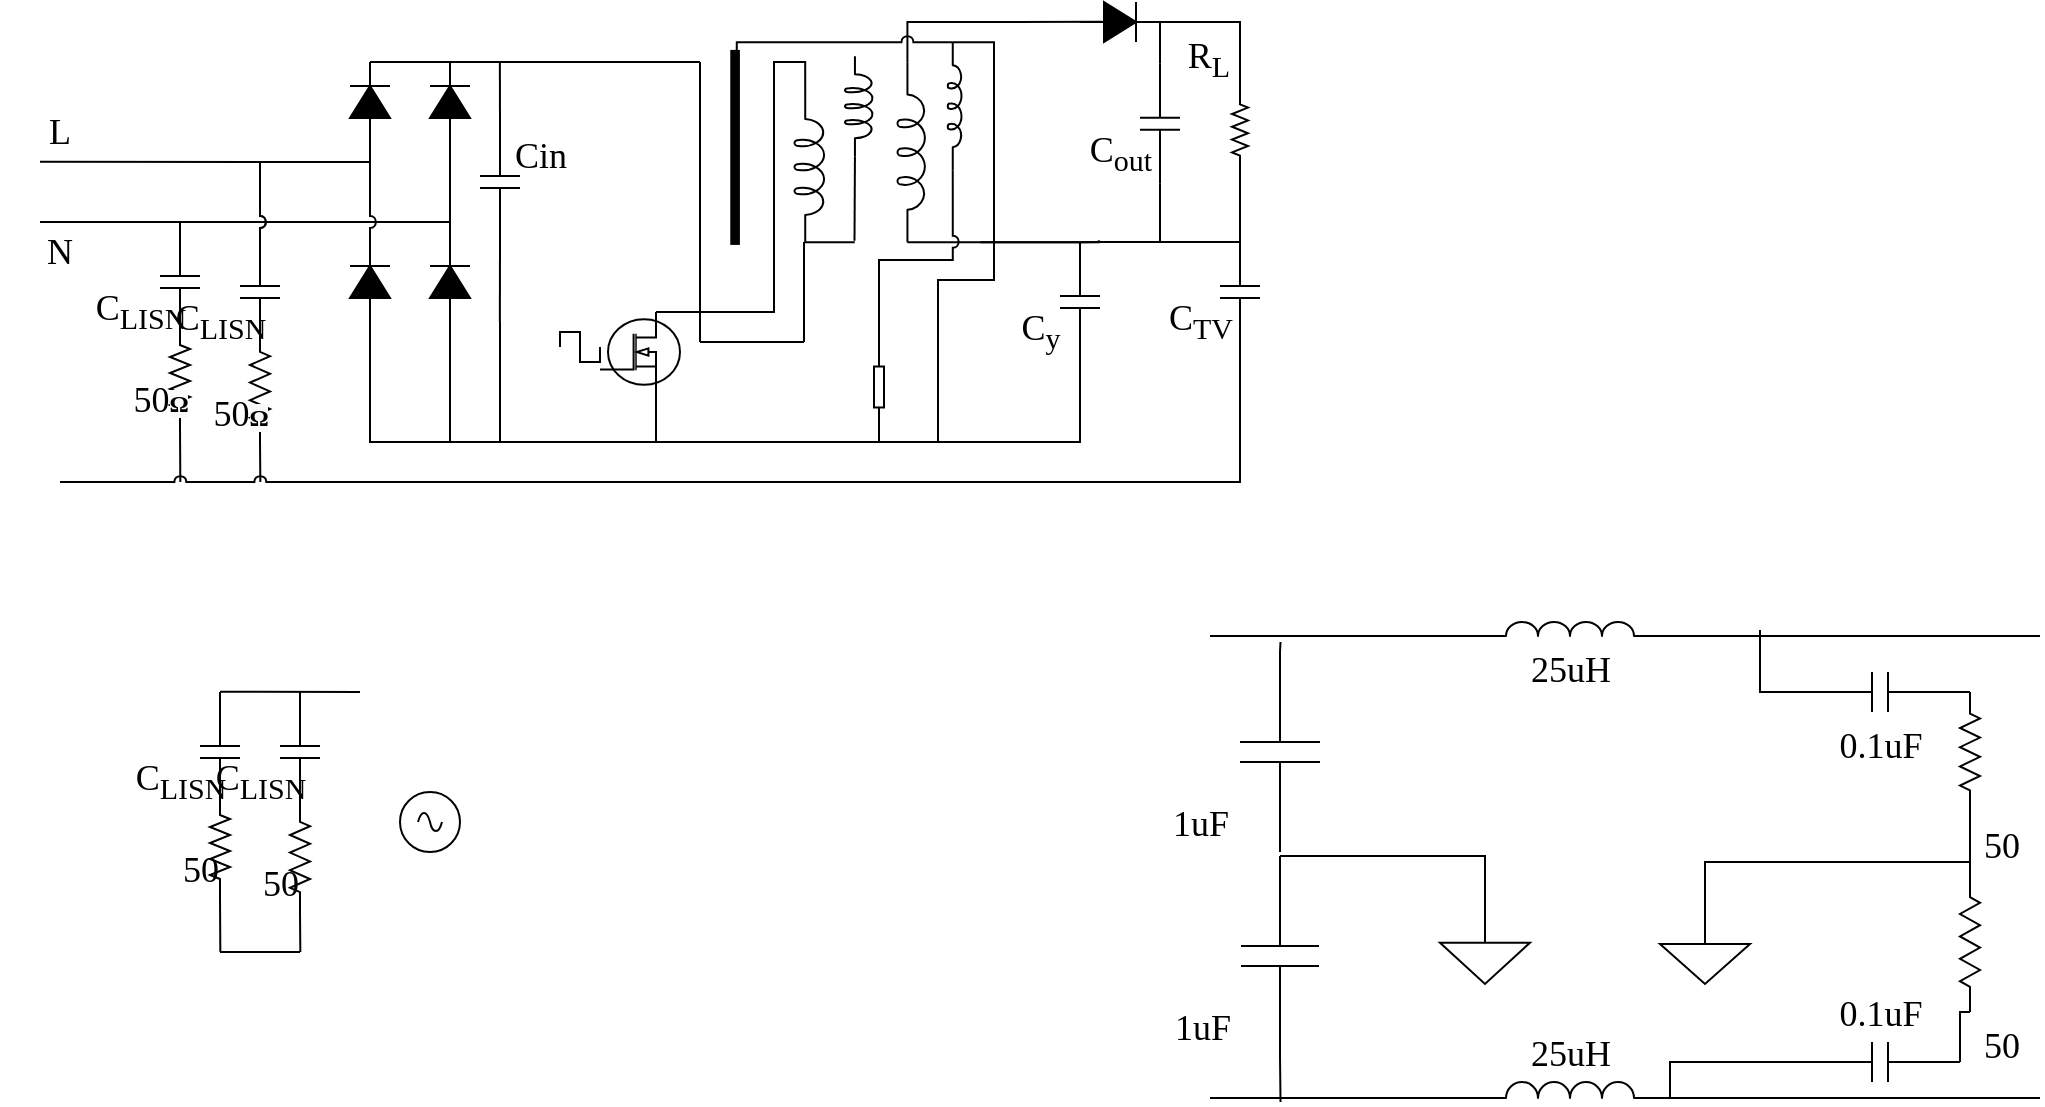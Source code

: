 <mxfile version="16.1.0" type="github">
  <diagram name="Page-1" id="7e0a89b8-554c-2b80-1dc8-d5c74ca68de4">
    <mxGraphModel dx="1102" dy="614" grid="1" gridSize="10" guides="1" tooltips="1" connect="1" arrows="1" fold="1" page="1" pageScale="1" pageWidth="1100" pageHeight="850" background="none" math="0" shadow="0">
      <root>
        <mxCell id="0" />
        <mxCell id="1" parent="0" />
        <mxCell id="feGtU5ZcAYylaaCtLsXj-39" style="edgeStyle=orthogonalEdgeStyle;rounded=0;orthogonalLoop=1;jettySize=auto;html=1;exitX=0;exitY=0.5;exitDx=0;exitDy=0;exitPerimeter=0;entryX=0;entryY=0.5;entryDx=0;entryDy=0;entryPerimeter=0;endArrow=none;endFill=0;fontFamily=Times New Roman;fontSize=18;horizontal=0;labelPosition=center;verticalLabelPosition=top;align=center;verticalAlign=bottom;" parent="1" target="feGtU5ZcAYylaaCtLsXj-42" edge="1">
          <mxGeometry relative="1" as="geometry">
            <mxPoint x="1010" y="445" as="sourcePoint" />
          </mxGeometry>
        </mxCell>
        <mxCell id="feGtU5ZcAYylaaCtLsXj-65" style="edgeStyle=orthogonalEdgeStyle;rounded=0;orthogonalLoop=1;jettySize=auto;html=1;exitX=1;exitY=0.5;exitDx=0;exitDy=0;exitPerimeter=0;fontFamily=Times New Roman;fontSize=18;endArrow=none;endFill=0;labelPosition=center;verticalLabelPosition=top;align=center;verticalAlign=bottom;" parent="1" edge="1">
          <mxGeometry relative="1" as="geometry">
            <mxPoint x="910" y="414" as="targetPoint" />
            <mxPoint x="930" y="445" as="sourcePoint" />
            <Array as="points">
              <mxPoint x="910" y="445" />
              <mxPoint x="910" y="421" />
            </Array>
          </mxGeometry>
        </mxCell>
        <mxCell id="feGtU5ZcAYylaaCtLsXj-41" style="edgeStyle=orthogonalEdgeStyle;rounded=0;orthogonalLoop=1;jettySize=auto;html=1;exitX=1;exitY=0.5;exitDx=0;exitDy=0;exitPerimeter=0;entryX=0;entryY=0.5;entryDx=0;entryDy=0;entryPerimeter=0;endArrow=none;endFill=0;fontFamily=Times New Roman;fontSize=18;horizontal=0;labelPosition=center;verticalLabelPosition=top;align=center;verticalAlign=bottom;" parent="1" source="feGtU5ZcAYylaaCtLsXj-42" target="feGtU5ZcAYylaaCtLsXj-44" edge="1">
          <mxGeometry relative="1" as="geometry" />
        </mxCell>
        <mxCell id="feGtU5ZcAYylaaCtLsXj-42" value="50" style="pointerEvents=1;verticalLabelPosition=bottom;shadow=0;dashed=0;align=left;html=1;verticalAlign=top;shape=mxgraph.electrical.resistors.resistor_2;rotation=90;fontFamily=Times New Roman;fontSize=18;labelPosition=right;horizontal=0;" parent="1" vertex="1">
          <mxGeometry x="985" y="470" width="60" height="10" as="geometry" />
        </mxCell>
        <mxCell id="feGtU5ZcAYylaaCtLsXj-43" style="edgeStyle=orthogonalEdgeStyle;rounded=0;orthogonalLoop=1;jettySize=auto;html=1;exitX=1;exitY=0.5;exitDx=0;exitDy=0;exitPerimeter=0;entryX=0;entryY=0.5;entryDx=0;entryDy=0;entryPerimeter=0;endArrow=none;endFill=0;fontFamily=Times New Roman;fontSize=18;horizontal=0;labelPosition=center;verticalLabelPosition=top;align=center;verticalAlign=bottom;" parent="1" source="feGtU5ZcAYylaaCtLsXj-44" edge="1">
          <mxGeometry relative="1" as="geometry">
            <mxPoint x="1010" y="630" as="targetPoint" />
          </mxGeometry>
        </mxCell>
        <mxCell id="feGtU5ZcAYylaaCtLsXj-44" value="50" style="pointerEvents=1;verticalLabelPosition=bottom;shadow=0;dashed=0;align=left;html=1;verticalAlign=top;shape=mxgraph.electrical.resistors.resistor_2;rotation=90;fontFamily=Times New Roman;fontSize=18;horizontal=0;labelPosition=right;" parent="1" vertex="1">
          <mxGeometry x="980" y="565" width="70" height="10" as="geometry" />
        </mxCell>
        <mxCell id="feGtU5ZcAYylaaCtLsXj-45" style="edgeStyle=orthogonalEdgeStyle;rounded=0;orthogonalLoop=1;jettySize=auto;html=1;exitX=1;exitY=1;exitDx=0;exitDy=0;exitPerimeter=0;entryX=1;entryY=0.5;entryDx=0;entryDy=0;entryPerimeter=0;endArrow=none;endFill=0;fontFamily=Times New Roman;fontSize=18;labelPosition=center;verticalLabelPosition=top;align=center;verticalAlign=bottom;" parent="1" source="feGtU5ZcAYylaaCtLsXj-48" edge="1">
          <mxGeometry relative="1" as="geometry">
            <Array as="points">
              <mxPoint x="865" y="630" />
            </Array>
            <mxPoint x="930" y="630" as="targetPoint" />
          </mxGeometry>
        </mxCell>
        <mxCell id="feGtU5ZcAYylaaCtLsXj-47" style="edgeStyle=orthogonalEdgeStyle;rounded=0;orthogonalLoop=1;jettySize=auto;html=1;fontFamily=Times New Roman;fontSize=18;endArrow=none;endFill=0;labelPosition=center;verticalLabelPosition=top;align=center;verticalAlign=bottom;" parent="1" edge="1">
          <mxGeometry relative="1" as="geometry">
            <mxPoint x="635" y="648" as="targetPoint" />
            <Array as="points" />
            <mxPoint x="750" y="648" as="sourcePoint" />
          </mxGeometry>
        </mxCell>
        <mxCell id="feGtU5ZcAYylaaCtLsXj-67" style="edgeStyle=orthogonalEdgeStyle;rounded=0;orthogonalLoop=1;jettySize=auto;html=1;exitX=0;exitY=1;exitDx=0;exitDy=0;exitPerimeter=0;fontFamily=Times New Roman;fontSize=18;endArrow=none;endFill=0;labelPosition=center;verticalLabelPosition=top;align=center;verticalAlign=bottom;" parent="1" source="feGtU5ZcAYylaaCtLsXj-48" edge="1">
          <mxGeometry relative="1" as="geometry">
            <mxPoint x="750" y="648.174" as="targetPoint" />
          </mxGeometry>
        </mxCell>
        <mxCell id="feGtU5ZcAYylaaCtLsXj-71" style="edgeStyle=orthogonalEdgeStyle;rounded=0;orthogonalLoop=1;jettySize=auto;html=1;exitX=1;exitY=1;exitDx=0;exitDy=0;exitPerimeter=0;fontFamily=Times New Roman;fontSize=18;endArrow=none;endFill=0;labelPosition=center;verticalLabelPosition=top;align=center;verticalAlign=bottom;" parent="1" source="feGtU5ZcAYylaaCtLsXj-48" edge="1">
          <mxGeometry relative="1" as="geometry">
            <mxPoint x="1050" y="648" as="targetPoint" />
            <Array as="points">
              <mxPoint x="1050" y="648" />
            </Array>
          </mxGeometry>
        </mxCell>
        <mxCell id="feGtU5ZcAYylaaCtLsXj-48" value="25uH" style="pointerEvents=1;verticalLabelPosition=top;shadow=0;dashed=0;align=center;html=1;verticalAlign=bottom;shape=mxgraph.electrical.inductors.inductor_3;fontFamily=Times New Roman;fontSize=18;rotation=0;labelPosition=center;" parent="1" vertex="1">
          <mxGeometry x="765" y="640" width="100" height="8" as="geometry" />
        </mxCell>
        <mxCell id="feGtU5ZcAYylaaCtLsXj-49" style="edgeStyle=orthogonalEdgeStyle;rounded=0;orthogonalLoop=1;jettySize=auto;html=1;exitX=1;exitY=1;exitDx=0;exitDy=0;exitPerimeter=0;entryX=0;entryY=0.5;entryDx=0;entryDy=0;entryPerimeter=0;endArrow=none;endFill=0;fontFamily=Times New Roman;fontSize=18;labelPosition=center;verticalLabelPosition=top;align=center;verticalAlign=bottom;" parent="1" source="feGtU5ZcAYylaaCtLsXj-52" edge="1">
          <mxGeometry relative="1" as="geometry">
            <Array as="points">
              <mxPoint x="885" y="417" />
            </Array>
            <mxPoint x="955" y="417" as="targetPoint" />
          </mxGeometry>
        </mxCell>
        <mxCell id="feGtU5ZcAYylaaCtLsXj-51" style="edgeStyle=orthogonalEdgeStyle;rounded=0;orthogonalLoop=1;jettySize=auto;html=1;exitX=0;exitY=1;exitDx=0;exitDy=0;exitPerimeter=0;fontFamily=Times New Roman;fontSize=18;endArrow=none;endFill=0;labelPosition=center;verticalLabelPosition=top;align=center;verticalAlign=bottom;" parent="1" source="feGtU5ZcAYylaaCtLsXj-52" edge="1">
          <mxGeometry relative="1" as="geometry">
            <mxPoint x="635" y="417" as="targetPoint" />
            <Array as="points">
              <mxPoint x="725" y="417" />
              <mxPoint x="725" y="417" />
            </Array>
          </mxGeometry>
        </mxCell>
        <mxCell id="feGtU5ZcAYylaaCtLsXj-52" value="25uH" style="pointerEvents=1;verticalLabelPosition=bottom;shadow=0;dashed=0;align=center;html=1;verticalAlign=top;shape=mxgraph.electrical.inductors.inductor_3;fontFamily=Times New Roman;fontSize=18;labelPosition=center;" parent="1" vertex="1">
          <mxGeometry x="765" y="410" width="100" height="7" as="geometry" />
        </mxCell>
        <mxCell id="feGtU5ZcAYylaaCtLsXj-56" style="edgeStyle=orthogonalEdgeStyle;rounded=0;orthogonalLoop=1;jettySize=auto;html=1;exitX=0;exitY=0.5;exitDx=0;exitDy=0;exitPerimeter=0;endArrow=none;endFill=0;fontFamily=Times New Roman;fontSize=18;entryX=0.5;entryY=0;entryDx=0;entryDy=0;entryPerimeter=0;labelPosition=center;verticalLabelPosition=top;align=center;verticalAlign=bottom;" parent="1" source="feGtU5ZcAYylaaCtLsXj-64" target="feGtU5ZcAYylaaCtLsXj-59" edge="1">
          <mxGeometry relative="1" as="geometry">
            <mxPoint x="955" y="517" as="sourcePoint" />
            <mxPoint x="800" y="560" as="targetPoint" />
            <Array as="points">
              <mxPoint x="773" y="527" />
            </Array>
          </mxGeometry>
        </mxCell>
        <mxCell id="feGtU5ZcAYylaaCtLsXj-57" style="edgeStyle=orthogonalEdgeStyle;rounded=0;orthogonalLoop=1;jettySize=auto;html=1;exitX=0;exitY=0.5;exitDx=0;exitDy=0;exitPerimeter=0;endArrow=none;endFill=0;fontFamily=Times New Roman;fontSize=18;horizontal=0;labelPosition=center;verticalLabelPosition=top;align=center;verticalAlign=bottom;" parent="1" edge="1">
          <mxGeometry relative="1" as="geometry">
            <mxPoint x="1050" y="417" as="targetPoint" />
            <mxPoint x="955" y="417" as="sourcePoint" />
          </mxGeometry>
        </mxCell>
        <mxCell id="feGtU5ZcAYylaaCtLsXj-59" value="" style="pointerEvents=1;verticalLabelPosition=top;shadow=0;dashed=0;align=center;html=1;verticalAlign=bottom;shape=mxgraph.electrical.signal_sources.signal_ground;fontFamily=Times New Roman;fontSize=18;labelPosition=center;" parent="1" vertex="1">
          <mxGeometry x="750" y="560" width="45" height="31" as="geometry" />
        </mxCell>
        <mxCell id="feGtU5ZcAYylaaCtLsXj-70" style="edgeStyle=orthogonalEdgeStyle;rounded=0;orthogonalLoop=1;jettySize=auto;html=1;exitX=0.5;exitY=0;exitDx=0;exitDy=0;exitPerimeter=0;entryX=0;entryY=0.5;entryDx=0;entryDy=0;entryPerimeter=0;fontFamily=Times New Roman;fontSize=18;endArrow=none;endFill=0;labelPosition=center;verticalLabelPosition=top;align=center;verticalAlign=bottom;" parent="1" source="feGtU5ZcAYylaaCtLsXj-61" target="feGtU5ZcAYylaaCtLsXj-44" edge="1">
          <mxGeometry relative="1" as="geometry">
            <Array as="points">
              <mxPoint x="883" y="530" />
              <mxPoint x="1015" y="530" />
            </Array>
          </mxGeometry>
        </mxCell>
        <mxCell id="feGtU5ZcAYylaaCtLsXj-61" value="" style="pointerEvents=1;verticalLabelPosition=top;shadow=0;dashed=0;align=center;html=1;verticalAlign=bottom;shape=mxgraph.electrical.signal_sources.signal_ground;fontFamily=Times New Roman;fontSize=18;labelPosition=center;" parent="1" vertex="1">
          <mxGeometry x="860" y="561" width="45" height="30" as="geometry" />
        </mxCell>
        <mxCell id="feGtU5ZcAYylaaCtLsXj-69" style="edgeStyle=orthogonalEdgeStyle;rounded=0;orthogonalLoop=1;jettySize=auto;html=1;exitX=0;exitY=0.5;exitDx=0;exitDy=0;exitPerimeter=0;fontFamily=Times New Roman;fontSize=18;endArrow=none;endFill=0;labelPosition=center;verticalLabelPosition=top;align=center;verticalAlign=bottom;" parent="1" source="feGtU5ZcAYylaaCtLsXj-63" edge="1">
          <mxGeometry relative="1" as="geometry">
            <mxPoint x="670.261" y="420" as="targetPoint" />
          </mxGeometry>
        </mxCell>
        <mxCell id="feGtU5ZcAYylaaCtLsXj-63" value="1uF" style="pointerEvents=1;verticalLabelPosition=top;shadow=0;dashed=0;align=center;html=1;verticalAlign=bottom;shape=mxgraph.electrical.capacitors.capacitor_1;rotation=90;horizontal=0;labelPosition=center;fontFamily=Times New Roman;fontSize=18;" parent="1" vertex="1">
          <mxGeometry x="620" y="455" width="100" height="40" as="geometry" />
        </mxCell>
        <mxCell id="feGtU5ZcAYylaaCtLsXj-68" style="edgeStyle=orthogonalEdgeStyle;rounded=0;orthogonalLoop=1;jettySize=auto;html=1;exitX=1;exitY=0.5;exitDx=0;exitDy=0;exitPerimeter=0;fontFamily=Times New Roman;fontSize=18;endArrow=none;endFill=0;labelPosition=center;verticalLabelPosition=top;align=center;verticalAlign=bottom;" parent="1" source="feGtU5ZcAYylaaCtLsXj-64" edge="1">
          <mxGeometry relative="1" as="geometry">
            <mxPoint x="670.261" y="650" as="targetPoint" />
          </mxGeometry>
        </mxCell>
        <mxCell id="feGtU5ZcAYylaaCtLsXj-64" value="1uF" style="pointerEvents=1;verticalLabelPosition=top;shadow=0;dashed=0;align=center;html=1;verticalAlign=bottom;shape=mxgraph.electrical.capacitors.capacitor_1;rotation=90;labelPosition=center;horizontal=0;fontFamily=Times New Roman;fontSize=18;" parent="1" vertex="1">
          <mxGeometry x="620" y="557.5" width="100" height="39" as="geometry" />
        </mxCell>
        <mxCell id="feGtU5ZcAYylaaCtLsXj-72" value="0.1uF" style="pointerEvents=1;verticalLabelPosition=bottom;shadow=0;dashed=0;align=center;html=1;verticalAlign=top;shape=mxgraph.electrical.capacitors.capacitor_1;rotation=0;fontFamily=Times New Roman;fontSize=18;horizontal=1;labelPosition=center;" parent="1" vertex="1">
          <mxGeometry x="930" y="435" width="80" height="20" as="geometry" />
        </mxCell>
        <mxCell id="feGtU5ZcAYylaaCtLsXj-73" value="0.1uF" style="pointerEvents=1;verticalLabelPosition=top;shadow=0;dashed=0;align=center;html=1;verticalAlign=bottom;shape=mxgraph.electrical.capacitors.capacitor_1;rotation=0;fontFamily=Times New Roman;fontSize=18;horizontal=1;labelPosition=center;" parent="1" vertex="1">
          <mxGeometry x="930" y="620" width="80" height="20" as="geometry" />
        </mxCell>
        <mxCell id="feGtU5ZcAYylaaCtLsXj-141" style="edgeStyle=orthogonalEdgeStyle;rounded=0;jumpStyle=arc;orthogonalLoop=1;jettySize=auto;html=1;exitX=1;exitY=0.5;exitDx=0;exitDy=0;exitPerimeter=0;fontFamily=Times New Roman;fontSize=18;endArrow=none;endFill=0;" parent="1" source="feGtU5ZcAYylaaCtLsXj-74" edge="1">
          <mxGeometry relative="1" as="geometry">
            <mxPoint x="120.167" y="340" as="targetPoint" />
          </mxGeometry>
        </mxCell>
        <mxCell id="feGtU5ZcAYylaaCtLsXj-74" value="50&lt;b style=&quot;font-family: &amp;#34;verdana&amp;#34; ; font-size: 12px ; background-color: rgb(248 , 249 , 250)&quot;&gt;Ω&lt;/b&gt;" style="pointerEvents=1;verticalLabelPosition=top;shadow=0;dashed=0;align=center;html=1;verticalAlign=bottom;shape=mxgraph.electrical.resistors.resistor_2;rotation=90;fontFamily=Times New Roman;fontSize=18;labelPosition=center;horizontal=0;" parent="1" vertex="1">
          <mxGeometry x="95" y="282.5" width="50" height="10" as="geometry" />
        </mxCell>
        <mxCell id="feGtU5ZcAYylaaCtLsXj-140" style="edgeStyle=orthogonalEdgeStyle;rounded=0;jumpStyle=arc;orthogonalLoop=1;jettySize=auto;html=1;exitX=1;exitY=0.5;exitDx=0;exitDy=0;exitPerimeter=0;fontFamily=Times New Roman;fontSize=18;endArrow=none;endFill=0;" parent="1" source="feGtU5ZcAYylaaCtLsXj-75" edge="1">
          <mxGeometry relative="1" as="geometry">
            <mxPoint x="160.167" y="340" as="targetPoint" />
          </mxGeometry>
        </mxCell>
        <mxCell id="feGtU5ZcAYylaaCtLsXj-75" value="50&lt;b style=&quot;font-family: &amp;#34;verdana&amp;#34; ; font-size: 12px ; background-color: rgb(248 , 249 , 250)&quot;&gt;Ω&lt;/b&gt;" style="pointerEvents=1;verticalLabelPosition=top;shadow=0;dashed=0;align=center;html=1;verticalAlign=bottom;shape=mxgraph.electrical.resistors.resistor_2;rotation=90;fontFamily=Times New Roman;fontSize=18;horizontal=0;labelPosition=center;" parent="1" vertex="1">
          <mxGeometry x="132.5" y="287.5" width="55" height="10" as="geometry" />
        </mxCell>
        <mxCell id="feGtU5ZcAYylaaCtLsXj-86" style="edgeStyle=orthogonalEdgeStyle;rounded=0;orthogonalLoop=1;jettySize=auto;html=1;exitX=0;exitY=0.5;exitDx=0;exitDy=0;exitPerimeter=0;fontFamily=Times New Roman;fontSize=18;endArrow=none;endFill=0;" parent="1" source="feGtU5ZcAYylaaCtLsXj-76" edge="1">
          <mxGeometry relative="1" as="geometry">
            <mxPoint x="120.296" y="210.185" as="targetPoint" />
          </mxGeometry>
        </mxCell>
        <mxCell id="feGtU5ZcAYylaaCtLsXj-91" style="edgeStyle=orthogonalEdgeStyle;rounded=0;orthogonalLoop=1;jettySize=auto;html=1;exitX=0;exitY=0.5;exitDx=0;exitDy=0;exitPerimeter=0;fontFamily=Times New Roman;fontSize=18;endArrow=none;endFill=0;jumpStyle=arc;" parent="1" source="feGtU5ZcAYylaaCtLsXj-76" target="feGtU5ZcAYylaaCtLsXj-79" edge="1">
          <mxGeometry relative="1" as="geometry">
            <Array as="points">
              <mxPoint x="255" y="210" />
            </Array>
          </mxGeometry>
        </mxCell>
        <mxCell id="feGtU5ZcAYylaaCtLsXj-76" value="C&lt;sub&gt;LISN&lt;/sub&gt;" style="pointerEvents=1;verticalLabelPosition=top;shadow=0;dashed=0;align=center;html=1;verticalAlign=bottom;shape=mxgraph.electrical.capacitors.capacitor_1;rotation=90;fontFamily=Times New Roman;fontSize=18;horizontal=0;labelPosition=center;" parent="1" vertex="1">
          <mxGeometry x="90" y="230" width="60" height="20" as="geometry" />
        </mxCell>
        <mxCell id="feGtU5ZcAYylaaCtLsXj-83" style="edgeStyle=orthogonalEdgeStyle;rounded=0;orthogonalLoop=1;jettySize=auto;html=1;exitX=0;exitY=0.5;exitDx=0;exitDy=0;exitPerimeter=0;fontFamily=Times New Roman;fontSize=18;endArrow=none;endFill=0;jumpStyle=arc;" parent="1" source="feGtU5ZcAYylaaCtLsXj-77" edge="1">
          <mxGeometry relative="1" as="geometry">
            <mxPoint x="50" y="179.815" as="targetPoint" />
            <Array as="points">
              <mxPoint x="130" y="180" />
              <mxPoint x="130" y="180" />
            </Array>
          </mxGeometry>
        </mxCell>
        <mxCell id="feGtU5ZcAYylaaCtLsXj-77" value="C&lt;sub&gt;LISN&lt;/sub&gt;" style="pointerEvents=1;verticalLabelPosition=top;shadow=0;dashed=0;align=center;html=1;verticalAlign=bottom;shape=mxgraph.electrical.capacitors.capacitor_1;rotation=90;fontFamily=Times New Roman;fontSize=18;horizontal=0;labelPosition=center;" parent="1" vertex="1">
          <mxGeometry x="130" y="235" width="60" height="20" as="geometry" />
        </mxCell>
        <mxCell id="feGtU5ZcAYylaaCtLsXj-89" style="edgeStyle=orthogonalEdgeStyle;rounded=0;orthogonalLoop=1;jettySize=auto;html=1;exitX=0;exitY=0.5;exitDx=0;exitDy=0;exitPerimeter=0;entryX=0;entryY=0.5;entryDx=0;entryDy=0;entryPerimeter=0;fontFamily=Times New Roman;fontSize=18;endArrow=none;endFill=0;jumpStyle=arc;" parent="1" source="feGtU5ZcAYylaaCtLsXj-78" target="feGtU5ZcAYylaaCtLsXj-77" edge="1">
          <mxGeometry relative="1" as="geometry">
            <Array as="points">
              <mxPoint x="215" y="180" />
            </Array>
          </mxGeometry>
        </mxCell>
        <mxCell id="feGtU5ZcAYylaaCtLsXj-90" style="edgeStyle=orthogonalEdgeStyle;rounded=0;orthogonalLoop=1;jettySize=auto;html=1;exitX=0;exitY=0.5;exitDx=0;exitDy=0;exitPerimeter=0;entryX=1;entryY=0.5;entryDx=0;entryDy=0;entryPerimeter=0;fontFamily=Times New Roman;fontSize=18;endArrow=none;endFill=0;jumpStyle=arc;" parent="1" source="feGtU5ZcAYylaaCtLsXj-78" target="feGtU5ZcAYylaaCtLsXj-80" edge="1">
          <mxGeometry relative="1" as="geometry" />
        </mxCell>
        <mxCell id="feGtU5ZcAYylaaCtLsXj-92" style="edgeStyle=orthogonalEdgeStyle;rounded=0;jumpStyle=arc;orthogonalLoop=1;jettySize=auto;html=1;exitX=1;exitY=0.5;exitDx=0;exitDy=0;exitPerimeter=0;fontFamily=Times New Roman;fontSize=18;endArrow=none;endFill=0;" parent="1" source="feGtU5ZcAYylaaCtLsXj-78" edge="1">
          <mxGeometry relative="1" as="geometry">
            <mxPoint x="380" y="130" as="targetPoint" />
            <Array as="points">
              <mxPoint x="250" y="130" />
              <mxPoint x="250" y="130" />
            </Array>
          </mxGeometry>
        </mxCell>
        <mxCell id="feGtU5ZcAYylaaCtLsXj-78" value="" style="pointerEvents=1;fillColor=strokeColor;verticalLabelPosition=bottom;shadow=0;dashed=0;align=center;html=1;verticalAlign=top;shape=mxgraph.electrical.diodes.diode;fontFamily=Times New Roman;fontSize=18;rotation=-90;" parent="1" vertex="1">
          <mxGeometry x="195" y="140" width="40" height="20" as="geometry" />
        </mxCell>
        <mxCell id="feGtU5ZcAYylaaCtLsXj-79" value="" style="pointerEvents=1;fillColor=strokeColor;verticalLabelPosition=bottom;shadow=0;dashed=0;align=center;html=1;verticalAlign=top;shape=mxgraph.electrical.diodes.diode;fontFamily=Times New Roman;fontSize=18;rotation=-90;" parent="1" vertex="1">
          <mxGeometry x="235" y="140" width="40" height="20" as="geometry" />
        </mxCell>
        <mxCell id="feGtU5ZcAYylaaCtLsXj-93" style="edgeStyle=orthogonalEdgeStyle;rounded=0;jumpStyle=arc;orthogonalLoop=1;jettySize=auto;html=1;exitX=0;exitY=0.5;exitDx=0;exitDy=0;exitPerimeter=0;fontFamily=Times New Roman;fontSize=18;endArrow=none;endFill=0;" parent="1" source="feGtU5ZcAYylaaCtLsXj-80" edge="1">
          <mxGeometry relative="1" as="geometry">
            <mxPoint x="280" y="260" as="targetPoint" />
            <Array as="points">
              <mxPoint x="215" y="320" />
              <mxPoint x="280" y="320" />
            </Array>
          </mxGeometry>
        </mxCell>
        <mxCell id="feGtU5ZcAYylaaCtLsXj-80" value="" style="pointerEvents=1;fillColor=strokeColor;verticalLabelPosition=bottom;shadow=0;dashed=0;align=center;html=1;verticalAlign=top;shape=mxgraph.electrical.diodes.diode;fontFamily=Times New Roman;fontSize=18;rotation=-90;" parent="1" vertex="1">
          <mxGeometry x="195" y="230" width="40" height="20" as="geometry" />
        </mxCell>
        <mxCell id="feGtU5ZcAYylaaCtLsXj-88" style="edgeStyle=orthogonalEdgeStyle;rounded=0;orthogonalLoop=1;jettySize=auto;html=1;exitX=1;exitY=0.5;exitDx=0;exitDy=0;exitPerimeter=0;entryX=0;entryY=0.5;entryDx=0;entryDy=0;entryPerimeter=0;fontFamily=Times New Roman;fontSize=18;endArrow=none;endFill=0;" parent="1" source="feGtU5ZcAYylaaCtLsXj-81" target="feGtU5ZcAYylaaCtLsXj-79" edge="1">
          <mxGeometry relative="1" as="geometry" />
        </mxCell>
        <mxCell id="feGtU5ZcAYylaaCtLsXj-97" style="edgeStyle=orthogonalEdgeStyle;rounded=0;jumpStyle=arc;orthogonalLoop=1;jettySize=auto;html=1;exitX=0;exitY=0.5;exitDx=0;exitDy=0;exitPerimeter=0;fontFamily=Times New Roman;fontSize=18;endArrow=none;endFill=0;" parent="1" source="feGtU5ZcAYylaaCtLsXj-81" edge="1">
          <mxGeometry relative="1" as="geometry">
            <mxPoint x="255" y="320" as="targetPoint" />
          </mxGeometry>
        </mxCell>
        <mxCell id="feGtU5ZcAYylaaCtLsXj-81" value="" style="pointerEvents=1;fillColor=strokeColor;verticalLabelPosition=bottom;shadow=0;dashed=0;align=center;html=1;verticalAlign=top;shape=mxgraph.electrical.diodes.diode;fontFamily=Times New Roman;fontSize=18;rotation=-90;" parent="1" vertex="1">
          <mxGeometry x="235" y="230" width="40" height="20" as="geometry" />
        </mxCell>
        <mxCell id="feGtU5ZcAYylaaCtLsXj-82" value="" style="endArrow=none;html=1;rounded=0;fontFamily=Times New Roman;fontSize=18;entryX=0;entryY=0.5;entryDx=0;entryDy=0;entryPerimeter=0;" parent="1" target="feGtU5ZcAYylaaCtLsXj-76" edge="1">
          <mxGeometry width="50" height="50" relative="1" as="geometry">
            <mxPoint x="50" y="210" as="sourcePoint" />
            <mxPoint x="450" y="290" as="targetPoint" />
          </mxGeometry>
        </mxCell>
        <mxCell id="feGtU5ZcAYylaaCtLsXj-84" value="L" style="text;html=1;strokeColor=none;fillColor=none;align=center;verticalAlign=middle;whiteSpace=wrap;rounded=0;fontFamily=Times New Roman;fontSize=18;" parent="1" vertex="1">
          <mxGeometry x="30" y="150" width="60" height="30" as="geometry" />
        </mxCell>
        <mxCell id="feGtU5ZcAYylaaCtLsXj-85" value="N" style="text;html=1;strokeColor=none;fillColor=none;align=center;verticalAlign=middle;whiteSpace=wrap;rounded=0;fontFamily=Times New Roman;fontSize=18;" parent="1" vertex="1">
          <mxGeometry x="30" y="210" width="60" height="30" as="geometry" />
        </mxCell>
        <mxCell id="feGtU5ZcAYylaaCtLsXj-95" style="edgeStyle=orthogonalEdgeStyle;rounded=0;jumpStyle=arc;orthogonalLoop=1;jettySize=auto;html=1;exitX=0;exitY=0.5;exitDx=0;exitDy=0;exitPerimeter=0;fontFamily=Times New Roman;fontSize=18;endArrow=none;endFill=0;" parent="1" source="feGtU5ZcAYylaaCtLsXj-94" edge="1">
          <mxGeometry relative="1" as="geometry">
            <mxPoint x="279.936" y="130" as="targetPoint" />
          </mxGeometry>
        </mxCell>
        <mxCell id="feGtU5ZcAYylaaCtLsXj-96" style="edgeStyle=orthogonalEdgeStyle;rounded=0;jumpStyle=arc;orthogonalLoop=1;jettySize=auto;html=1;exitX=1;exitY=0.5;exitDx=0;exitDy=0;exitPerimeter=0;fontFamily=Times New Roman;fontSize=18;endArrow=none;endFill=0;" parent="1" source="feGtU5ZcAYylaaCtLsXj-94" edge="1">
          <mxGeometry relative="1" as="geometry">
            <mxPoint x="279.936" y="260" as="targetPoint" />
          </mxGeometry>
        </mxCell>
        <mxCell id="feGtU5ZcAYylaaCtLsXj-94" value="Cin" style="pointerEvents=1;verticalLabelPosition=bottom;shadow=0;dashed=0;align=center;html=1;verticalAlign=top;shape=mxgraph.electrical.capacitors.capacitor_1;rotation=90;fontFamily=Times New Roman;fontSize=18;horizontal=0;labelPosition=center;" parent="1" vertex="1">
          <mxGeometry x="250" y="180" width="60" height="20" as="geometry" />
        </mxCell>
        <mxCell id="feGtU5ZcAYylaaCtLsXj-102" style="edgeStyle=orthogonalEdgeStyle;rounded=0;orthogonalLoop=1;jettySize=auto;html=1;exitX=1;exitY=0.645;exitDx=0;exitDy=0;exitPerimeter=0;endArrow=none;endFill=0;" parent="1" edge="1">
          <mxGeometry relative="1" as="geometry">
            <mxPoint x="580" y="220" as="targetPoint" />
            <Array as="points">
              <mxPoint x="570" y="220" />
              <mxPoint x="570" y="220" />
            </Array>
            <mxPoint x="520.22" y="220.12" as="sourcePoint" />
          </mxGeometry>
        </mxCell>
        <mxCell id="feGtU5ZcAYylaaCtLsXj-103" style="edgeStyle=orthogonalEdgeStyle;rounded=0;orthogonalLoop=1;jettySize=auto;html=1;endArrow=none;endFill=0;exitX=0;exitY=0.645;exitDx=0;exitDy=0;exitPerimeter=0;" parent="1" source="sRxDGYlUYKqpkMH8Nx76-17" edge="1">
          <mxGeometry relative="1" as="geometry">
            <mxPoint x="581" y="109.92" as="targetPoint" />
            <Array as="points">
              <mxPoint x="484" y="110" />
              <mxPoint x="519" y="110" />
            </Array>
            <mxPoint x="519" y="109.92" as="sourcePoint" />
          </mxGeometry>
        </mxCell>
        <mxCell id="feGtU5ZcAYylaaCtLsXj-112" value="" style="endArrow=none;html=1;rounded=0;jumpStyle=arc;" parent="1" edge="1">
          <mxGeometry width="50" height="50" relative="1" as="geometry">
            <mxPoint x="519.75" y="320" as="sourcePoint" />
            <mxPoint x="520" y="320" as="targetPoint" />
          </mxGeometry>
        </mxCell>
        <mxCell id="feGtU5ZcAYylaaCtLsXj-116" style="edgeStyle=orthogonalEdgeStyle;rounded=0;jumpStyle=arc;orthogonalLoop=1;jettySize=auto;html=1;exitX=0.7;exitY=1;exitDx=0;exitDy=0;exitPerimeter=0;fontFamily=Times New Roman;fontSize=18;endArrow=none;endFill=0;" parent="1" source="feGtU5ZcAYylaaCtLsXj-114" edge="1">
          <mxGeometry relative="1" as="geometry">
            <mxPoint x="280" y="320" as="targetPoint" />
            <Array as="points">
              <mxPoint x="358" y="320" />
            </Array>
          </mxGeometry>
        </mxCell>
        <mxCell id="feGtU5ZcAYylaaCtLsXj-121" style="edgeStyle=orthogonalEdgeStyle;rounded=0;jumpStyle=arc;orthogonalLoop=1;jettySize=auto;html=1;exitX=0.7;exitY=1;exitDx=0;exitDy=0;exitPerimeter=0;fontFamily=Times New Roman;fontSize=18;endArrow=none;endFill=0;" parent="1" source="feGtU5ZcAYylaaCtLsXj-114" edge="1">
          <mxGeometry relative="1" as="geometry">
            <mxPoint x="520" y="320" as="targetPoint" />
            <Array as="points">
              <mxPoint x="358" y="320" />
            </Array>
          </mxGeometry>
        </mxCell>
        <mxCell id="feGtU5ZcAYylaaCtLsXj-114" value="" style="verticalLabelPosition=bottom;shadow=0;dashed=0;align=center;html=1;verticalAlign=top;shape=mxgraph.electrical.mosfets1.n-channel_mosfet_1;fontFamily=Times New Roman;fontSize=18;" parent="1" vertex="1">
          <mxGeometry x="330" y="255" width="40" height="40" as="geometry" />
        </mxCell>
        <mxCell id="feGtU5ZcAYylaaCtLsXj-115" value="" style="pointerEvents=1;verticalLabelPosition=bottom;shadow=0;dashed=0;align=center;html=1;verticalAlign=top;shape=mxgraph.electrical.waveforms.square_wave;fontFamily=Times New Roman;fontSize=18;" parent="1" vertex="1">
          <mxGeometry x="310" y="265" width="20" height="15" as="geometry" />
        </mxCell>
        <mxCell id="feGtU5ZcAYylaaCtLsXj-125" style="edgeStyle=orthogonalEdgeStyle;rounded=0;jumpStyle=arc;orthogonalLoop=1;jettySize=auto;html=1;exitX=0;exitY=0.5;exitDx=0;exitDy=0;exitPerimeter=0;fontFamily=Times New Roman;fontSize=18;endArrow=none;endFill=0;" parent="1" source="feGtU5ZcAYylaaCtLsXj-122" edge="1">
          <mxGeometry relative="1" as="geometry">
            <mxPoint x="500.01" y="320" as="targetPoint" />
            <Array as="points">
              <mxPoint x="469" y="320" />
            </Array>
          </mxGeometry>
        </mxCell>
        <mxCell id="feGtU5ZcAYylaaCtLsXj-122" value="" style="pointerEvents=1;verticalLabelPosition=bottom;shadow=0;dashed=0;align=center;html=1;verticalAlign=top;shape=mxgraph.electrical.resistors.resistor_1;fontFamily=Times New Roman;fontSize=18;rotation=-90;" parent="1" vertex="1">
          <mxGeometry x="453.5" y="290" width="32" height="5" as="geometry" />
        </mxCell>
        <mxCell id="feGtU5ZcAYylaaCtLsXj-129" value="" style="endArrow=none;html=1;rounded=0;fontFamily=Times New Roman;fontSize=18;jumpStyle=arc;" parent="1" edge="1">
          <mxGeometry width="50" height="50" relative="1" as="geometry">
            <mxPoint x="380" y="270" as="sourcePoint" />
            <mxPoint x="432" y="270" as="targetPoint" />
          </mxGeometry>
        </mxCell>
        <mxCell id="feGtU5ZcAYylaaCtLsXj-130" value="" style="endArrow=none;html=1;rounded=0;fontFamily=Times New Roman;fontSize=18;jumpStyle=arc;" parent="1" edge="1">
          <mxGeometry width="50" height="50" relative="1" as="geometry">
            <mxPoint x="380" y="270" as="sourcePoint" />
            <mxPoint x="380" y="130" as="targetPoint" />
          </mxGeometry>
        </mxCell>
        <mxCell id="feGtU5ZcAYylaaCtLsXj-133" style="edgeStyle=orthogonalEdgeStyle;rounded=0;jumpStyle=arc;orthogonalLoop=1;jettySize=auto;html=1;exitX=1;exitY=0.5;exitDx=0;exitDy=0;exitPerimeter=0;entryX=0;entryY=0.5;entryDx=0;entryDy=0;entryPerimeter=0;fontFamily=Times New Roman;fontSize=18;endArrow=none;endFill=0;" parent="1" source="feGtU5ZcAYylaaCtLsXj-131" target="feGtU5ZcAYylaaCtLsXj-132" edge="1">
          <mxGeometry relative="1" as="geometry" />
        </mxCell>
        <mxCell id="feGtU5ZcAYylaaCtLsXj-131" value="" style="pointerEvents=1;fillColor=strokeColor;verticalLabelPosition=bottom;shadow=0;dashed=0;align=center;html=1;verticalAlign=top;shape=mxgraph.electrical.diodes.diode;fontFamily=Times New Roman;fontSize=18;rotation=0;" parent="1" vertex="1">
          <mxGeometry x="570" y="100" width="40" height="20" as="geometry" />
        </mxCell>
        <mxCell id="feGtU5ZcAYylaaCtLsXj-134" style="edgeStyle=orthogonalEdgeStyle;rounded=0;jumpStyle=arc;orthogonalLoop=1;jettySize=auto;html=1;exitX=1;exitY=0.5;exitDx=0;exitDy=0;exitPerimeter=0;fontFamily=Times New Roman;fontSize=18;endArrow=none;endFill=0;" parent="1" source="feGtU5ZcAYylaaCtLsXj-132" edge="1">
          <mxGeometry relative="1" as="geometry">
            <mxPoint x="580" y="220" as="targetPoint" />
            <Array as="points">
              <mxPoint x="610" y="220" />
            </Array>
          </mxGeometry>
        </mxCell>
        <mxCell id="feGtU5ZcAYylaaCtLsXj-132" value="C&lt;sub&gt;out&lt;/sub&gt;" style="pointerEvents=1;verticalLabelPosition=top;shadow=0;dashed=0;align=center;html=1;verticalAlign=bottom;shape=mxgraph.electrical.capacitors.capacitor_1;rotation=90;fontFamily=Times New Roman;fontSize=18;horizontal=0;labelPosition=center;" parent="1" vertex="1">
          <mxGeometry x="580" y="150.87" width="60" height="20" as="geometry" />
        </mxCell>
        <mxCell id="feGtU5ZcAYylaaCtLsXj-136" style="edgeStyle=orthogonalEdgeStyle;rounded=0;jumpStyle=arc;orthogonalLoop=1;jettySize=auto;html=1;exitX=0;exitY=0.5;exitDx=0;exitDy=0;exitPerimeter=0;entryX=1;entryY=0.5;entryDx=0;entryDy=0;entryPerimeter=0;fontFamily=Times New Roman;fontSize=18;endArrow=none;endFill=0;" parent="1" source="feGtU5ZcAYylaaCtLsXj-135" target="feGtU5ZcAYylaaCtLsXj-131" edge="1">
          <mxGeometry relative="1" as="geometry" />
        </mxCell>
        <mxCell id="feGtU5ZcAYylaaCtLsXj-137" style="edgeStyle=orthogonalEdgeStyle;rounded=0;jumpStyle=arc;orthogonalLoop=1;jettySize=auto;html=1;exitX=1;exitY=0.5;exitDx=0;exitDy=0;exitPerimeter=0;fontFamily=Times New Roman;fontSize=18;endArrow=none;endFill=0;" parent="1" source="feGtU5ZcAYylaaCtLsXj-135" edge="1">
          <mxGeometry relative="1" as="geometry">
            <mxPoint x="610" y="220" as="targetPoint" />
            <Array as="points">
              <mxPoint x="650" y="220" />
            </Array>
          </mxGeometry>
        </mxCell>
        <mxCell id="feGtU5ZcAYylaaCtLsXj-135" value="R&lt;sub&gt;L&lt;/sub&gt;" style="pointerEvents=1;verticalLabelPosition=top;shadow=0;dashed=0;align=right;html=1;verticalAlign=bottom;shape=mxgraph.electrical.resistors.resistor_2;fontFamily=Times New Roman;fontSize=18;rotation=90;horizontal=0;labelPosition=left;" parent="1" vertex="1">
          <mxGeometry x="630" y="160" width="40" height="8" as="geometry" />
        </mxCell>
        <mxCell id="feGtU5ZcAYylaaCtLsXj-138" value="C&lt;sub&gt;TV&lt;/sub&gt;" style="pointerEvents=1;verticalLabelPosition=top;shadow=0;dashed=0;align=center;html=1;verticalAlign=bottom;shape=mxgraph.electrical.capacitors.capacitor_1;rotation=90;fontFamily=Times New Roman;fontSize=18;horizontal=0;labelPosition=center;" parent="1" vertex="1">
          <mxGeometry x="620" y="235" width="60" height="20" as="geometry" />
        </mxCell>
        <mxCell id="feGtU5ZcAYylaaCtLsXj-139" style="edgeStyle=orthogonalEdgeStyle;rounded=0;jumpStyle=arc;orthogonalLoop=1;jettySize=auto;html=1;exitX=1;exitY=0.5;exitDx=0;exitDy=0;exitPerimeter=0;fontFamily=Times New Roman;fontSize=18;endArrow=none;endFill=0;entryX=1;entryY=0.5;entryDx=0;entryDy=0;entryPerimeter=0;" parent="1" target="feGtU5ZcAYylaaCtLsXj-138" edge="1">
          <mxGeometry relative="1" as="geometry">
            <mxPoint x="60" y="340" as="sourcePoint" />
            <mxPoint x="225" y="340" as="targetPoint" />
            <Array as="points">
              <mxPoint x="650" y="340" />
            </Array>
          </mxGeometry>
        </mxCell>
        <mxCell id="feGtU5ZcAYylaaCtLsXj-143" style="edgeStyle=orthogonalEdgeStyle;rounded=0;jumpStyle=arc;orthogonalLoop=1;jettySize=auto;html=1;exitX=1;exitY=0.5;exitDx=0;exitDy=0;exitPerimeter=0;fontFamily=Times New Roman;fontSize=18;endArrow=none;endFill=0;" parent="1" source="feGtU5ZcAYylaaCtLsXj-142" edge="1">
          <mxGeometry relative="1" as="geometry">
            <mxPoint x="520" y="320" as="targetPoint" />
            <Array as="points">
              <mxPoint x="570" y="320" />
            </Array>
          </mxGeometry>
        </mxCell>
        <mxCell id="feGtU5ZcAYylaaCtLsXj-142" value="C&lt;sub&gt;y&lt;/sub&gt;" style="pointerEvents=1;verticalLabelPosition=top;shadow=0;dashed=0;align=center;html=1;verticalAlign=bottom;shape=mxgraph.electrical.capacitors.capacitor_1;rotation=90;fontFamily=Times New Roman;fontSize=18;horizontal=0;labelPosition=center;" parent="1" vertex="1">
          <mxGeometry x="540" y="240" width="60" height="20" as="geometry" />
        </mxCell>
        <mxCell id="Ojxynx3Bs77Wf192afqL-7" style="edgeStyle=orthogonalEdgeStyle;rounded=0;jumpStyle=arc;orthogonalLoop=1;jettySize=auto;html=1;exitX=1;exitY=0.5;exitDx=0;exitDy=0;exitPerimeter=0;fontFamily=Times New Roman;fontSize=18;endArrow=none;endFill=0;" parent="1" source="Ojxynx3Bs77Wf192afqL-8" edge="1">
          <mxGeometry relative="1" as="geometry">
            <mxPoint x="140.167" y="575" as="targetPoint" />
          </mxGeometry>
        </mxCell>
        <mxCell id="Ojxynx3Bs77Wf192afqL-8" value="50" style="pointerEvents=1;verticalLabelPosition=top;shadow=0;dashed=0;align=center;html=1;verticalAlign=bottom;shape=mxgraph.electrical.resistors.resistor_2;rotation=90;fontFamily=Times New Roman;fontSize=18;labelPosition=center;horizontal=0;" parent="1" vertex="1">
          <mxGeometry x="115" y="517.5" width="50" height="10" as="geometry" />
        </mxCell>
        <mxCell id="Ojxynx3Bs77Wf192afqL-9" style="edgeStyle=orthogonalEdgeStyle;rounded=0;jumpStyle=arc;orthogonalLoop=1;jettySize=auto;html=1;exitX=1;exitY=0.5;exitDx=0;exitDy=0;exitPerimeter=0;fontFamily=Times New Roman;fontSize=18;endArrow=none;endFill=0;" parent="1" source="Ojxynx3Bs77Wf192afqL-10" edge="1">
          <mxGeometry relative="1" as="geometry">
            <mxPoint x="180.167" y="575" as="targetPoint" />
          </mxGeometry>
        </mxCell>
        <mxCell id="Ojxynx3Bs77Wf192afqL-10" value="50" style="pointerEvents=1;verticalLabelPosition=top;shadow=0;dashed=0;align=center;html=1;verticalAlign=bottom;shape=mxgraph.electrical.resistors.resistor_2;rotation=90;fontFamily=Times New Roman;fontSize=18;horizontal=0;labelPosition=center;" parent="1" vertex="1">
          <mxGeometry x="152.5" y="522.5" width="55" height="10" as="geometry" />
        </mxCell>
        <mxCell id="Ojxynx3Bs77Wf192afqL-11" style="edgeStyle=orthogonalEdgeStyle;rounded=0;orthogonalLoop=1;jettySize=auto;html=1;exitX=0;exitY=0.5;exitDx=0;exitDy=0;exitPerimeter=0;fontFamily=Times New Roman;fontSize=18;endArrow=none;endFill=0;" parent="1" source="Ojxynx3Bs77Wf192afqL-12" edge="1">
          <mxGeometry relative="1" as="geometry">
            <mxPoint x="140.296" y="445.185" as="targetPoint" />
          </mxGeometry>
        </mxCell>
        <mxCell id="Ojxynx3Bs77Wf192afqL-12" value="C&lt;sub&gt;LISN&lt;/sub&gt;" style="pointerEvents=1;verticalLabelPosition=top;shadow=0;dashed=0;align=center;html=1;verticalAlign=bottom;shape=mxgraph.electrical.capacitors.capacitor_1;rotation=90;fontFamily=Times New Roman;fontSize=18;horizontal=0;labelPosition=center;" parent="1" vertex="1">
          <mxGeometry x="110" y="465" width="60" height="20" as="geometry" />
        </mxCell>
        <mxCell id="Ojxynx3Bs77Wf192afqL-16" style="edgeStyle=orthogonalEdgeStyle;rounded=0;jumpStyle=arc;orthogonalLoop=1;jettySize=auto;html=1;exitX=0;exitY=0.5;exitDx=0;exitDy=0;exitPerimeter=0;fontFamily=Times New Roman;fontSize=18;endArrow=none;endFill=0;" parent="1" source="Ojxynx3Bs77Wf192afqL-13" edge="1">
          <mxGeometry relative="1" as="geometry">
            <mxPoint x="180" y="450.103" as="targetPoint" />
          </mxGeometry>
        </mxCell>
        <mxCell id="Ojxynx3Bs77Wf192afqL-17" style="edgeStyle=orthogonalEdgeStyle;rounded=0;jumpStyle=none;orthogonalLoop=1;jettySize=auto;html=1;exitX=0;exitY=0.5;exitDx=0;exitDy=0;exitPerimeter=0;fontFamily=Times New Roman;fontSize=18;endArrow=none;endFill=0;" parent="1" source="Ojxynx3Bs77Wf192afqL-13" edge="1">
          <mxGeometry relative="1" as="geometry">
            <mxPoint x="180" y="450" as="targetPoint" />
          </mxGeometry>
        </mxCell>
        <mxCell id="Ojxynx3Bs77Wf192afqL-13" value="C&lt;sub&gt;LISN&lt;/sub&gt;" style="pointerEvents=1;verticalLabelPosition=top;shadow=0;dashed=0;align=center;html=1;verticalAlign=bottom;shape=mxgraph.electrical.capacitors.capacitor_1;rotation=90;fontFamily=Times New Roman;fontSize=18;horizontal=0;labelPosition=center;" parent="1" vertex="1">
          <mxGeometry x="150" y="465" width="60" height="20" as="geometry" />
        </mxCell>
        <mxCell id="Ojxynx3Bs77Wf192afqL-14" value="" style="endArrow=none;html=1;rounded=0;fontFamily=Times New Roman;fontSize=18;jumpStyle=arc;" parent="1" edge="1">
          <mxGeometry width="50" height="50" relative="1" as="geometry">
            <mxPoint x="140" y="575" as="sourcePoint" />
            <mxPoint x="180" y="575" as="targetPoint" />
          </mxGeometry>
        </mxCell>
        <mxCell id="Ojxynx3Bs77Wf192afqL-15" value="" style="endArrow=none;html=1;rounded=0;fontFamily=Times New Roman;fontSize=18;jumpStyle=none;" parent="1" edge="1">
          <mxGeometry width="50" height="50" relative="1" as="geometry">
            <mxPoint x="140" y="444.83" as="sourcePoint" />
            <mxPoint x="210" y="445" as="targetPoint" />
          </mxGeometry>
        </mxCell>
        <mxCell id="Ojxynx3Bs77Wf192afqL-18" value="" style="pointerEvents=1;verticalLabelPosition=bottom;shadow=0;dashed=0;align=center;html=1;verticalAlign=top;shape=mxgraph.electrical.signal_sources.source;aspect=fixed;points=[[0.5,0,0],[1,0.5,0],[0.5,1,0],[0,0.5,0]];elSignalType=ac;fontFamily=Times New Roman;fontSize=18;" parent="1" vertex="1">
          <mxGeometry x="230" y="495" width="30" height="30" as="geometry" />
        </mxCell>
        <mxCell id="sRxDGYlUYKqpkMH8Nx76-14" value="" style="pointerEvents=1;verticalLabelPosition=bottom;shadow=0;dashed=0;align=center;html=1;verticalAlign=top;shape=mxgraph.electrical.inductors.inductor_5;rotation=90;" vertex="1" parent="1">
          <mxGeometry x="397.25" y="174.95" width="75.11" height="15.14" as="geometry" />
        </mxCell>
        <mxCell id="sRxDGYlUYKqpkMH8Nx76-15" style="edgeStyle=orthogonalEdgeStyle;rounded=0;orthogonalLoop=1;jettySize=auto;html=1;exitX=1;exitY=0.645;exitDx=0;exitDy=0;exitPerimeter=0;endArrow=none;endFill=0;" edge="1" parent="1" source="sRxDGYlUYKqpkMH8Nx76-17">
          <mxGeometry relative="1" as="geometry">
            <mxPoint x="580" y="219.09" as="targetPoint" />
            <Array as="points">
              <mxPoint x="579.39" y="219.09" />
              <mxPoint x="579.39" y="269.09" />
            </Array>
          </mxGeometry>
        </mxCell>
        <mxCell id="sRxDGYlUYKqpkMH8Nx76-17" value="" style="pointerEvents=1;verticalLabelPosition=bottom;shadow=0;dashed=0;align=center;html=1;verticalAlign=top;shape=mxgraph.electrical.inductors.inductor_5;rotation=90;" vertex="1" parent="1">
          <mxGeometry x="440.75" y="168.09" width="90" height="14" as="geometry" />
        </mxCell>
        <mxCell id="sRxDGYlUYKqpkMH8Nx76-18" style="edgeStyle=orthogonalEdgeStyle;rounded=0;orthogonalLoop=1;jettySize=auto;html=1;exitX=1;exitY=0.645;exitDx=0;exitDy=0;exitPerimeter=0;endArrow=none;endFill=0;entryX=1;entryY=0.645;entryDx=0;entryDy=0;entryPerimeter=0;" edge="1" parent="1" source="sRxDGYlUYKqpkMH8Nx76-19" target="sRxDGYlUYKqpkMH8Nx76-19">
          <mxGeometry relative="1" as="geometry">
            <mxPoint x="457.5" y="199.09" as="targetPoint" />
          </mxGeometry>
        </mxCell>
        <mxCell id="sRxDGYlUYKqpkMH8Nx76-19" value="" style="pointerEvents=1;verticalLabelPosition=bottom;shadow=0;dashed=0;align=center;html=1;verticalAlign=top;shape=mxgraph.electrical.inductors.inductor_5;rotation=90;" vertex="1" parent="1">
          <mxGeometry x="434.5" y="145.09" width="50" height="14" as="geometry" />
        </mxCell>
        <mxCell id="sRxDGYlUYKqpkMH8Nx76-20" style="edgeStyle=orthogonalEdgeStyle;rounded=0;jumpStyle=arc;orthogonalLoop=1;jettySize=auto;html=1;exitX=1;exitY=1;exitDx=0;exitDy=0;exitPerimeter=0;entryX=0;entryY=0.645;entryDx=0;entryDy=0;entryPerimeter=0;endArrow=none;endFill=0;endSize=5;sourcePerimeterSpacing=6;targetPerimeterSpacing=1;" edge="1" parent="1" source="sRxDGYlUYKqpkMH8Nx76-21" target="sRxDGYlUYKqpkMH8Nx76-24">
          <mxGeometry relative="1" as="geometry">
            <Array as="points">
              <mxPoint x="398.39" y="120.09" />
            </Array>
          </mxGeometry>
        </mxCell>
        <mxCell id="sRxDGYlUYKqpkMH8Nx76-21" value="" style="pointerEvents=1;verticalLabelPosition=bottom;shadow=0;align=center;html=1;verticalAlign=top;shape=mxgraph.electrical.inductors.inductor_1;rotation=-90;strokeWidth=4;" vertex="1" parent="1">
          <mxGeometry x="351" y="172.09" width="93.5" height="1.22" as="geometry" />
        </mxCell>
        <mxCell id="sRxDGYlUYKqpkMH8Nx76-22" style="edgeStyle=orthogonalEdgeStyle;rounded=0;orthogonalLoop=1;jettySize=auto;html=1;exitX=1;exitY=0.645;exitDx=0;exitDy=0;exitPerimeter=0;endArrow=none;endFill=0;endSize=5;sourcePerimeterSpacing=6;targetPerimeterSpacing=1;jumpStyle=arc;entryX=1;entryY=0.5;entryDx=0;entryDy=0;entryPerimeter=0;" edge="1" parent="1" source="sRxDGYlUYKqpkMH8Nx76-24" target="feGtU5ZcAYylaaCtLsXj-122">
          <mxGeometry relative="1" as="geometry">
            <Array as="points">
              <mxPoint x="506" y="229" />
              <mxPoint x="470" y="229" />
            </Array>
            <mxPoint x="469" y="248" as="targetPoint" />
          </mxGeometry>
        </mxCell>
        <mxCell id="sRxDGYlUYKqpkMH8Nx76-23" style="edgeStyle=orthogonalEdgeStyle;rounded=0;orthogonalLoop=1;jettySize=auto;html=1;exitX=0;exitY=0.645;exitDx=0;exitDy=0;exitPerimeter=0;endArrow=none;endFill=0;endSize=5;sourcePerimeterSpacing=6;targetPerimeterSpacing=1;jumpStyle=arc;" edge="1" parent="1" source="sRxDGYlUYKqpkMH8Nx76-24">
          <mxGeometry relative="1" as="geometry">
            <mxPoint x="499" y="320" as="targetPoint" />
            <Array as="points">
              <mxPoint x="527" y="120" />
              <mxPoint x="527" y="239" />
              <mxPoint x="499" y="239" />
            </Array>
          </mxGeometry>
        </mxCell>
        <mxCell id="sRxDGYlUYKqpkMH8Nx76-24" value="" style="pointerEvents=1;verticalLabelPosition=bottom;shadow=0;dashed=0;align=center;html=1;verticalAlign=top;shape=mxgraph.electrical.inductors.inductor_5;rotation=90;" vertex="1" parent="1">
          <mxGeometry x="475.39" y="148.59" width="64" height="7" as="geometry" />
        </mxCell>
        <mxCell id="sRxDGYlUYKqpkMH8Nx76-25" value="" style="shape=image;html=1;verticalAlign=top;verticalLabelPosition=bottom;labelBackgroundColor=#ffffff;imageAspect=0;aspect=fixed;image=https://cdn0.iconfinder.com/data/icons/octicons/1024/primitive-dot-128.png" vertex="1" parent="1">
          <mxGeometry x="434.5" y="143.28" width="10" height="10" as="geometry" />
        </mxCell>
        <mxCell id="sRxDGYlUYKqpkMH8Nx76-26" value="" style="shape=image;html=1;verticalAlign=top;verticalLabelPosition=bottom;labelBackgroundColor=#ffffff;imageAspect=0;aspect=fixed;image=https://cdn0.iconfinder.com/data/icons/octicons/1024/primitive-dot-128.png" vertex="1" parent="1">
          <mxGeometry x="459.5" y="168.09" width="10" height="10" as="geometry" />
        </mxCell>
        <mxCell id="sRxDGYlUYKqpkMH8Nx76-27" value="" style="shape=image;html=1;verticalAlign=top;verticalLabelPosition=bottom;labelBackgroundColor=#ffffff;imageAspect=0;aspect=fixed;image=https://cdn0.iconfinder.com/data/icons/octicons/1024/primitive-dot-128.png" vertex="1" parent="1">
          <mxGeometry x="484.5" y="133.28" width="10" height="10" as="geometry" />
        </mxCell>
        <mxCell id="sRxDGYlUYKqpkMH8Nx76-28" value="" style="shape=image;html=1;verticalAlign=top;verticalLabelPosition=bottom;labelBackgroundColor=#ffffff;imageAspect=0;aspect=fixed;image=https://cdn0.iconfinder.com/data/icons/octicons/1024/primitive-dot-128.png" vertex="1" parent="1">
          <mxGeometry x="507.5" y="174.95" width="10" height="10" as="geometry" />
        </mxCell>
        <mxCell id="sRxDGYlUYKqpkMH8Nx76-35" value="" style="endArrow=none;html=1;rounded=0;endSize=6;sourcePerimeterSpacing=6;targetPerimeterSpacing=0;" edge="1" parent="1">
          <mxGeometry width="50" height="50" relative="1" as="geometry">
            <mxPoint x="432.39" y="220.09" as="sourcePoint" />
            <mxPoint x="457.39" y="220.09" as="targetPoint" />
            <Array as="points" />
          </mxGeometry>
        </mxCell>
        <mxCell id="sRxDGYlUYKqpkMH8Nx76-36" value="" style="endArrow=none;html=1;rounded=0;endSize=5;sourcePerimeterSpacing=6;targetPerimeterSpacing=1;entryX=1;entryY=0.645;entryDx=0;entryDy=0;entryPerimeter=0;" edge="1" parent="1" target="sRxDGYlUYKqpkMH8Nx76-19">
          <mxGeometry width="50" height="50" relative="1" as="geometry">
            <mxPoint x="457.25" y="219.37" as="sourcePoint" />
            <mxPoint x="487.25" y="169.37" as="targetPoint" />
          </mxGeometry>
        </mxCell>
        <mxCell id="sRxDGYlUYKqpkMH8Nx76-37" style="edgeStyle=orthogonalEdgeStyle;rounded=0;orthogonalLoop=1;jettySize=auto;html=1;exitX=0;exitY=0.645;exitDx=0;exitDy=0;exitPerimeter=0;endArrow=none;endFill=0;entryX=0.7;entryY=0;entryDx=0;entryDy=0;entryPerimeter=0;" edge="1" parent="1" source="sRxDGYlUYKqpkMH8Nx76-14" target="feGtU5ZcAYylaaCtLsXj-114">
          <mxGeometry relative="1" as="geometry">
            <mxPoint x="417.35" y="270.95" as="targetPoint" />
            <Array as="points">
              <mxPoint x="433" y="130" />
              <mxPoint x="417" y="130" />
              <mxPoint x="417" y="255" />
            </Array>
            <mxPoint x="417.25" y="221.09" as="sourcePoint" />
          </mxGeometry>
        </mxCell>
        <mxCell id="sRxDGYlUYKqpkMH8Nx76-38" value="" style="endArrow=none;html=1;rounded=0;" edge="1" parent="1">
          <mxGeometry width="50" height="50" relative="1" as="geometry">
            <mxPoint x="432" y="270" as="sourcePoint" />
            <mxPoint x="432" y="220" as="targetPoint" />
          </mxGeometry>
        </mxCell>
      </root>
    </mxGraphModel>
  </diagram>
</mxfile>
